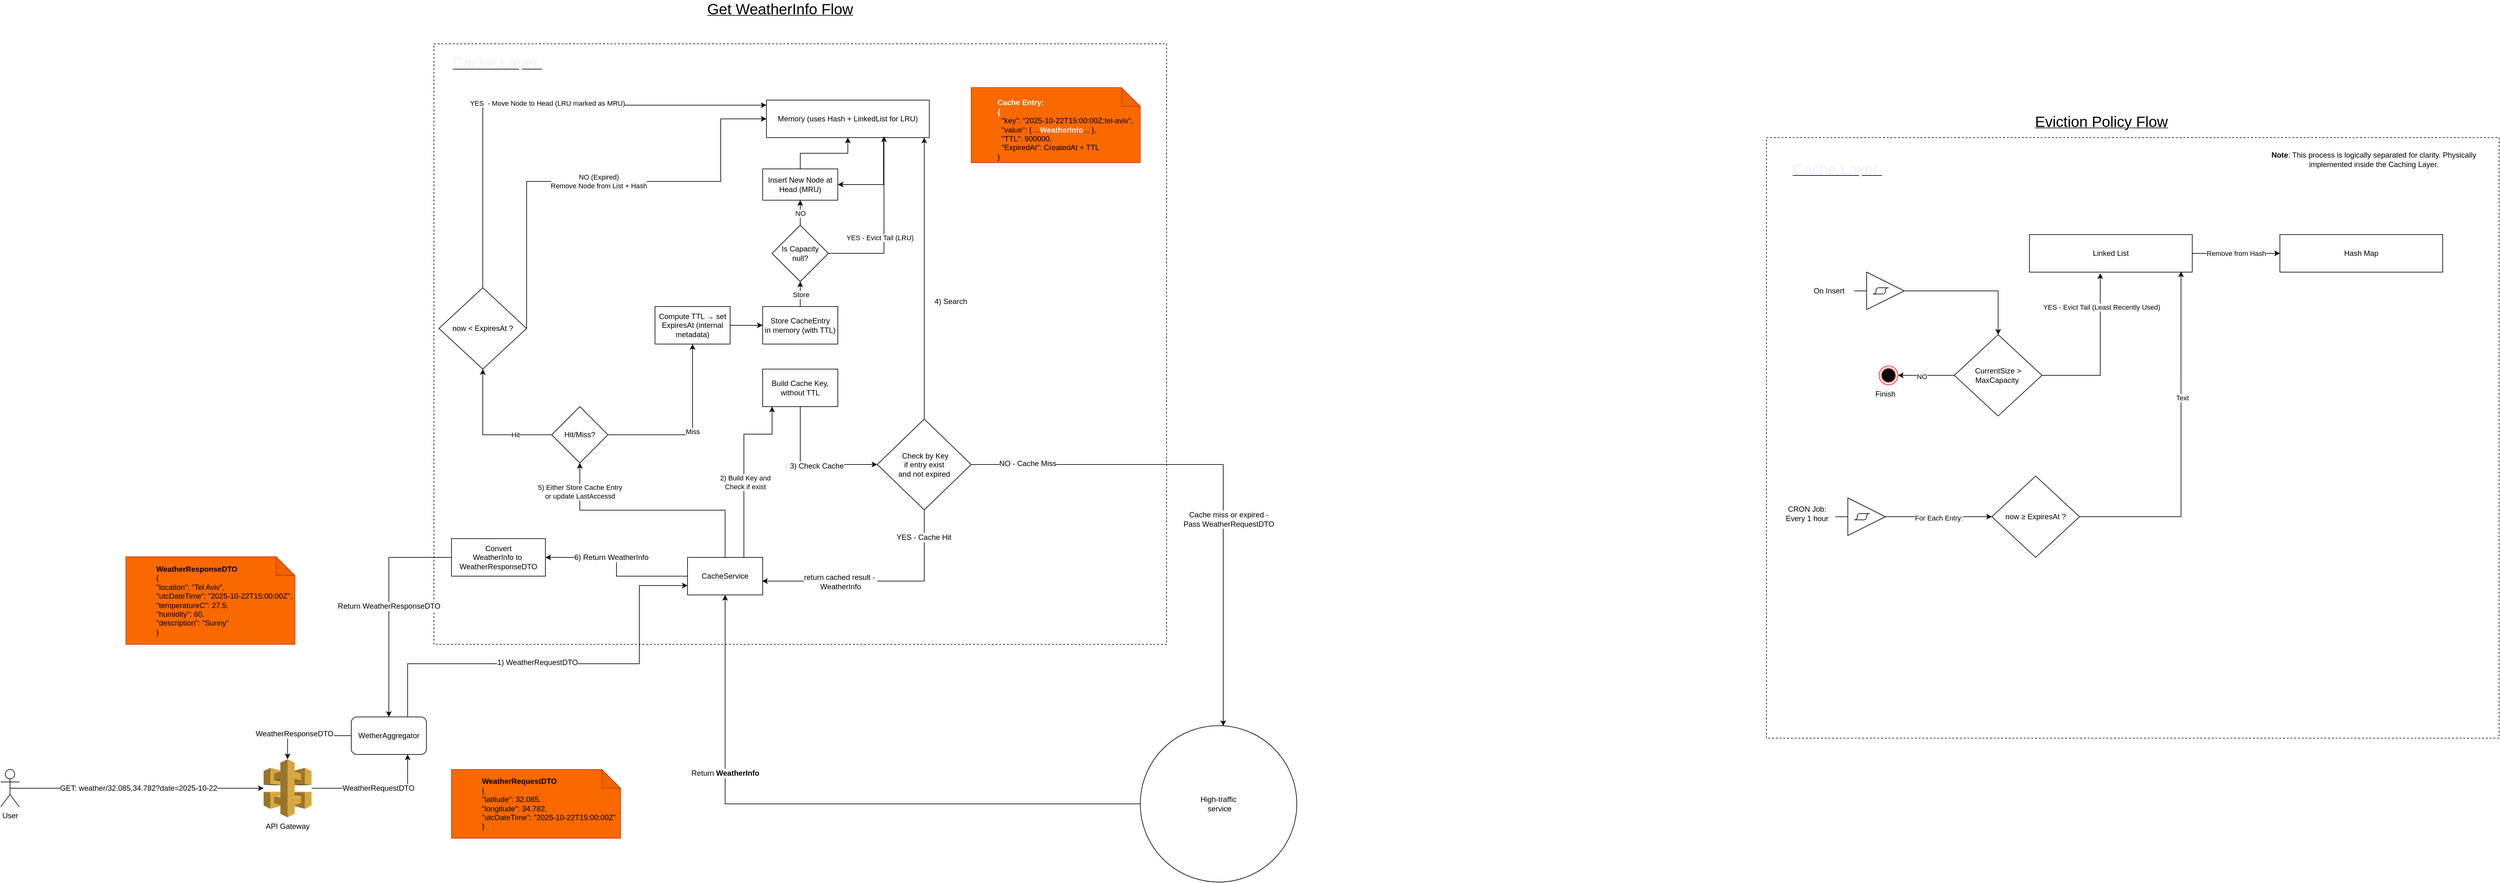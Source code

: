 <mxfile version="28.2.7">
  <diagram name="Page-1" id="XEiT1kLDCRGGdZglAhm5">
    <mxGraphModel dx="2208" dy="2915" grid="1" gridSize="10" guides="1" tooltips="1" connect="1" arrows="1" fold="1" page="1" pageScale="1" pageWidth="850" pageHeight="1100" math="0" shadow="0">
      <root>
        <mxCell id="0" />
        <mxCell id="1" parent="0" />
        <mxCell id="B2Q1mEj035JKYRua9Jhf-1" value="" style="rounded=0;whiteSpace=wrap;html=1;dashed=1;" vertex="1" parent="1">
          <mxGeometry x="2080" y="-1630" width="1170" height="960" as="geometry" />
        </mxCell>
        <mxCell id="C_mojfmz8NE7oDex5nDW-132" value="" style="rounded=0;whiteSpace=wrap;html=1;dashed=1;" parent="1" vertex="1">
          <mxGeometry x="-48" y="-1780" width="1170" height="960" as="geometry" />
        </mxCell>
        <mxCell id="C_mojfmz8NE7oDex5nDW-30" style="edgeStyle=orthogonalEdgeStyle;rounded=0;orthogonalLoop=1;jettySize=auto;html=1;exitX=0.5;exitY=0.5;exitDx=0;exitDy=0;exitPerimeter=0;fontSize=12;" parent="1" source="C_mojfmz8NE7oDex5nDW-32" target="C_mojfmz8NE7oDex5nDW-39" edge="1">
          <mxGeometry relative="1" as="geometry" />
        </mxCell>
        <mxCell id="C_mojfmz8NE7oDex5nDW-31" value="&lt;font&gt;GET: weather/32.085,34.782?date=2025-10-22&lt;/font&gt;" style="edgeLabel;html=1;align=center;verticalAlign=middle;resizable=0;points=[];fontSize=12;" parent="C_mojfmz8NE7oDex5nDW-30" vertex="1" connectable="0">
          <mxGeometry x="-0.35" relative="1" as="geometry">
            <mxPoint x="73" as="offset" />
          </mxGeometry>
        </mxCell>
        <mxCell id="C_mojfmz8NE7oDex5nDW-32" value="User" style="shape=umlActor;verticalLabelPosition=bottom;verticalAlign=top;html=1;outlineConnect=0;fontSize=12;" parent="1" vertex="1">
          <mxGeometry x="-740" y="-620" width="30" height="60" as="geometry" />
        </mxCell>
        <mxCell id="C_mojfmz8NE7oDex5nDW-100" style="edgeStyle=orthogonalEdgeStyle;rounded=0;orthogonalLoop=1;jettySize=auto;html=1;exitX=0;exitY=0.5;exitDx=0;exitDy=0;entryX=0.5;entryY=1;entryDx=0;entryDy=0;fontSize=12;" parent="1" source="C_mojfmz8NE7oDex5nDW-33" target="C_mojfmz8NE7oDex5nDW-58" edge="1">
          <mxGeometry relative="1" as="geometry" />
        </mxCell>
        <mxCell id="C_mojfmz8NE7oDex5nDW-101" value="Return&amp;nbsp;&lt;b&gt;WeatherInfo&lt;/b&gt;" style="edgeLabel;html=1;align=center;verticalAlign=middle;resizable=0;points=[];fontSize=12;" parent="C_mojfmz8NE7oDex5nDW-100" vertex="1" connectable="0">
          <mxGeometry x="0.378" y="1" relative="1" as="geometry">
            <mxPoint x="1" y="-25" as="offset" />
          </mxGeometry>
        </mxCell>
        <mxCell id="C_mojfmz8NE7oDex5nDW-33" value="&lt;font&gt;High-traffic&lt;br&gt;&amp;nbsp;service&lt;/font&gt;" style="ellipse;whiteSpace=wrap;html=1;fontSize=12;" parent="1" vertex="1">
          <mxGeometry x="1080" y="-690" width="250" height="250" as="geometry" />
        </mxCell>
        <mxCell id="C_mojfmz8NE7oDex5nDW-36" value="Memory (uses Hash + LinkedList for LRU)" style="rounded=0;whiteSpace=wrap;html=1;fontSize=12;" parent="1" vertex="1">
          <mxGeometry x="483" y="-1690" width="260" height="60" as="geometry" />
        </mxCell>
        <mxCell id="C_mojfmz8NE7oDex5nDW-37" style="edgeStyle=orthogonalEdgeStyle;rounded=0;orthogonalLoop=1;jettySize=auto;html=1;entryX=0.75;entryY=1;entryDx=0;entryDy=0;fontSize=12;" parent="1" source="C_mojfmz8NE7oDex5nDW-39" target="C_mojfmz8NE7oDex5nDW-51" edge="1">
          <mxGeometry relative="1" as="geometry">
            <mxPoint x="80" y="-590" as="targetPoint" />
          </mxGeometry>
        </mxCell>
        <mxCell id="C_mojfmz8NE7oDex5nDW-38" value="&lt;span&gt;WeatherRequestDTO&lt;/span&gt;" style="edgeLabel;html=1;align=center;verticalAlign=middle;resizable=0;points=[];fontSize=12;" parent="C_mojfmz8NE7oDex5nDW-37" vertex="1" connectable="0">
          <mxGeometry x="-0.46" y="1" relative="1" as="geometry">
            <mxPoint x="50" y="1" as="offset" />
          </mxGeometry>
        </mxCell>
        <mxCell id="C_mojfmz8NE7oDex5nDW-39" value="&lt;span style=&quot;text-wrap-mode: wrap;&quot;&gt;API Gateway&lt;/span&gt;" style="outlineConnect=0;dashed=0;verticalLabelPosition=bottom;verticalAlign=top;align=center;html=1;shape=mxgraph.aws3.api_gateway;fillColor=#D9A741;gradientColor=none;fontSize=12;" parent="1" vertex="1">
          <mxGeometry x="-320" y="-636.5" width="76.5" height="93" as="geometry" />
        </mxCell>
        <mxCell id="C_mojfmz8NE7oDex5nDW-40" value="&lt;blockquote style=&quot;margin: 0 0 0 40px; border: none; padding: 0px;&quot;&gt;&lt;div&gt;&amp;nbsp;&amp;nbsp;&lt;/div&gt;&lt;b style=&quot;text-align: center; text-wrap-mode: nowrap;&quot;&gt;&lt;font style=&quot;color: light-dark(rgb(255, 255, 255), rgb(255, 255, 255));&quot;&gt;Cache Entry:&lt;br&gt;{&lt;br&gt;&lt;/font&gt;&lt;/b&gt;&lt;div&gt;&amp;nbsp; &quot;key&quot;: &quot;2025-10-22T15:00:00Z:tel-aviv&quot;,&lt;/div&gt;&lt;div&gt;&amp;nbsp; &quot;value&quot;: { ...&lt;span style=&quot;text-align: center; text-wrap-mode: nowrap;&quot;&gt;&lt;font style=&quot;color: light-dark(rgb(238, 240, 255), rgb(255, 255, 255));&quot;&gt;&lt;b&gt;WeatherInfo&lt;/b&gt;&lt;/font&gt;&lt;/span&gt;... },&lt;/div&gt;&lt;div&gt;&amp;nbsp; &quot;TTL&quot;: 900000,&lt;br&gt;&amp;nbsp; &quot;ExpiredAt&quot;:&amp;nbsp;CreatedAt + TTL&lt;br&gt;}&amp;nbsp;&lt;/div&gt;&lt;/blockquote&gt;" style="shape=note;whiteSpace=wrap;html=1;backgroundOutline=1;darkOpacity=0.05;fillColor=#fa6800;strokeColor=#C73500;fontColor=#000000;align=left;fontSize=12;" parent="1" vertex="1">
          <mxGeometry x="810" y="-1710" width="270" height="120" as="geometry" />
        </mxCell>
        <mxCell id="C_mojfmz8NE7oDex5nDW-44" value="&lt;span&gt;&amp;nbsp;Check by Key &lt;br&gt;if entry exist &lt;br&gt;and not expired&lt;/span&gt;" style="rhombus;whiteSpace=wrap;html=1;fontSize=12;" parent="1" vertex="1">
          <mxGeometry x="660" y="-1180" width="150" height="145" as="geometry" />
        </mxCell>
        <mxCell id="C_mojfmz8NE7oDex5nDW-47" value="&lt;blockquote style=&quot;margin: 0 0 0 40px; border: none; padding: 0px;&quot;&gt;&lt;div&gt;&lt;font&gt;&amp;nbsp;&amp;nbsp;&lt;b style=&quot;background-color: transparent; text-wrap-mode: nowrap; text-align: center;&quot;&gt;WeatherRequestDTO&lt;/b&gt;&lt;/font&gt;&lt;/div&gt;&lt;div&gt;&lt;font&gt;&amp;nbsp;&amp;nbsp;&lt;span style=&quot;background-color: transparent;&quot;&gt;{&lt;/span&gt;&lt;br&gt;&lt;/font&gt;&lt;/div&gt;&lt;div&gt;&lt;font&gt;&amp;nbsp; &quot;latitude&quot;: 32.085,&lt;/font&gt;&lt;/div&gt;&lt;div&gt;&lt;font&gt;&amp;nbsp; &quot;longitude&quot;: 34.782,&lt;/font&gt;&lt;/div&gt;&lt;div&gt;&lt;font&gt;&amp;nbsp; &quot;utcDateTime&quot;: &quot;2025-10-22T15:00:00Z&quot;&lt;/font&gt;&lt;/div&gt;&lt;div&gt;&lt;font&gt;&amp;nbsp; }&lt;/font&gt;&lt;/div&gt;&lt;/blockquote&gt;" style="shape=note;whiteSpace=wrap;html=1;backgroundOutline=1;darkOpacity=0.05;fillColor=#fa6800;strokeColor=#C73500;fontColor=#000000;align=left;fontSize=12;" parent="1" vertex="1">
          <mxGeometry x="-20" y="-620" width="270" height="110" as="geometry" />
        </mxCell>
        <mxCell id="C_mojfmz8NE7oDex5nDW-49" style="edgeStyle=orthogonalEdgeStyle;rounded=0;orthogonalLoop=1;jettySize=auto;html=1;exitX=0.75;exitY=0;exitDx=0;exitDy=0;entryX=0;entryY=0.75;entryDx=0;entryDy=0;fontSize=12;" parent="1" source="C_mojfmz8NE7oDex5nDW-51" target="C_mojfmz8NE7oDex5nDW-58" edge="1">
          <mxGeometry relative="1" as="geometry">
            <Array as="points">
              <mxPoint x="-90" y="-789" />
              <mxPoint x="280" y="-789" />
              <mxPoint x="280" y="-914" />
            </Array>
          </mxGeometry>
        </mxCell>
        <mxCell id="C_mojfmz8NE7oDex5nDW-50" value="&lt;span&gt;1) WeatherRequestDTO&lt;/span&gt;" style="edgeLabel;html=1;align=center;verticalAlign=middle;resizable=0;points=[];fontSize=12;" parent="C_mojfmz8NE7oDex5nDW-49" vertex="1" connectable="0">
          <mxGeometry x="-0.113" y="2" relative="1" as="geometry">
            <mxPoint as="offset" />
          </mxGeometry>
        </mxCell>
        <mxCell id="C_mojfmz8NE7oDex5nDW-51" value="WetherAggregator" style="rounded=1;whiteSpace=wrap;html=1;fontSize=12;" parent="1" vertex="1">
          <mxGeometry x="-180" y="-704" width="120" height="60" as="geometry" />
        </mxCell>
        <mxCell id="C_mojfmz8NE7oDex5nDW-52" style="edgeStyle=orthogonalEdgeStyle;rounded=0;orthogonalLoop=1;jettySize=auto;html=1;entryX=0.5;entryY=0;entryDx=0;entryDy=0;entryPerimeter=0;fontSize=12;" parent="1" source="C_mojfmz8NE7oDex5nDW-51" target="C_mojfmz8NE7oDex5nDW-39" edge="1">
          <mxGeometry relative="1" as="geometry" />
        </mxCell>
        <mxCell id="C_mojfmz8NE7oDex5nDW-53" value="&lt;span&gt;WeatherResponseDTO&lt;/span&gt;" style="edgeLabel;html=1;align=center;verticalAlign=middle;resizable=0;points=[];fontSize=12;" parent="C_mojfmz8NE7oDex5nDW-52" vertex="1" connectable="0">
          <mxGeometry x="0.318" y="-3" relative="1" as="geometry">
            <mxPoint as="offset" />
          </mxGeometry>
        </mxCell>
        <mxCell id="C_mojfmz8NE7oDex5nDW-56" style="edgeStyle=orthogonalEdgeStyle;rounded=0;orthogonalLoop=1;jettySize=auto;html=1;exitX=0;exitY=0.5;exitDx=0;exitDy=0;fontSize=12;" parent="1" source="C_mojfmz8NE7oDex5nDW-104" target="C_mojfmz8NE7oDex5nDW-51" edge="1">
          <mxGeometry relative="1" as="geometry" />
        </mxCell>
        <mxCell id="C_mojfmz8NE7oDex5nDW-57" value="Return&amp;nbsp;&lt;span&gt;WeatherResponseDTO&lt;/span&gt;" style="edgeLabel;html=1;align=center;verticalAlign=middle;resizable=0;points=[];fontSize=12;" parent="C_mojfmz8NE7oDex5nDW-56" vertex="1" connectable="0">
          <mxGeometry x="0.002" relative="1" as="geometry">
            <mxPoint as="offset" />
          </mxGeometry>
        </mxCell>
        <mxCell id="C_mojfmz8NE7oDex5nDW-105" style="edgeStyle=orthogonalEdgeStyle;rounded=0;orthogonalLoop=1;jettySize=auto;html=1;exitX=0;exitY=0.5;exitDx=0;exitDy=0;entryX=1;entryY=0.5;entryDx=0;entryDy=0;fontSize=12;" parent="1" source="C_mojfmz8NE7oDex5nDW-58" target="C_mojfmz8NE7oDex5nDW-104" edge="1">
          <mxGeometry relative="1" as="geometry" />
        </mxCell>
        <mxCell id="C_mojfmz8NE7oDex5nDW-106" value="&lt;span&gt;6) Return WeatherInfo&lt;/span&gt;" style="edgeLabel;html=1;align=center;verticalAlign=middle;resizable=0;points=[];fontSize=12;" parent="C_mojfmz8NE7oDex5nDW-105" vertex="1" connectable="0">
          <mxGeometry x="0.395" y="1" relative="1" as="geometry">
            <mxPoint x="27" y="-1" as="offset" />
          </mxGeometry>
        </mxCell>
        <mxCell id="C_mojfmz8NE7oDex5nDW-189" style="edgeStyle=orthogonalEdgeStyle;rounded=0;orthogonalLoop=1;jettySize=auto;html=1;exitX=0.5;exitY=0;exitDx=0;exitDy=0;entryX=0.5;entryY=1;entryDx=0;entryDy=0;" parent="1" source="C_mojfmz8NE7oDex5nDW-58" target="C_mojfmz8NE7oDex5nDW-109" edge="1">
          <mxGeometry relative="1" as="geometry" />
        </mxCell>
        <mxCell id="C_mojfmz8NE7oDex5nDW-190" value="5) Either Store Cache Entry&lt;br&gt;or update LastAccessd" style="edgeLabel;html=1;align=center;verticalAlign=middle;resizable=0;points=[];" parent="C_mojfmz8NE7oDex5nDW-189" vertex="1" connectable="0">
          <mxGeometry x="0.766" relative="1" as="geometry">
            <mxPoint y="1" as="offset" />
          </mxGeometry>
        </mxCell>
        <mxCell id="C_mojfmz8NE7oDex5nDW-58" value="CacheService" style="rounded=0;whiteSpace=wrap;html=1;fontSize=12;" parent="1" vertex="1">
          <mxGeometry x="357" y="-959" width="120" height="60" as="geometry" />
        </mxCell>
        <mxCell id="C_mojfmz8NE7oDex5nDW-208" style="edgeStyle=orthogonalEdgeStyle;rounded=0;orthogonalLoop=1;jettySize=auto;html=1;exitX=0.5;exitY=1;exitDx=0;exitDy=0;entryX=0;entryY=0.5;entryDx=0;entryDy=0;" parent="1" source="C_mojfmz8NE7oDex5nDW-61" target="C_mojfmz8NE7oDex5nDW-44" edge="1">
          <mxGeometry relative="1" as="geometry" />
        </mxCell>
        <mxCell id="C_mojfmz8NE7oDex5nDW-209" value="&lt;span style=&quot;font-size: 12px;&quot;&gt;3)&amp;nbsp;Check Cache&lt;/span&gt;" style="edgeLabel;html=1;align=center;verticalAlign=middle;resizable=0;points=[];" parent="C_mojfmz8NE7oDex5nDW-208" vertex="1" connectable="0">
          <mxGeometry x="0.094" y="-2" relative="1" as="geometry">
            <mxPoint as="offset" />
          </mxGeometry>
        </mxCell>
        <mxCell id="C_mojfmz8NE7oDex5nDW-61" value="Build Cache Key, without TTL" style="rounded=0;whiteSpace=wrap;html=1;fontSize=12;" parent="1" vertex="1">
          <mxGeometry x="477" y="-1260" width="120" height="60" as="geometry" />
        </mxCell>
        <mxCell id="C_mojfmz8NE7oDex5nDW-67" value="&lt;blockquote style=&quot;margin: 0 0 0 40px; border: none; padding: 0px;&quot;&gt;&lt;div&gt;&lt;font&gt;&amp;nbsp;&amp;nbsp;&lt;/font&gt;&lt;b style=&quot;background-color: transparent; text-wrap-mode: nowrap; text-align: center; color: light-dark(rgb(0, 0, 0), rgb(237, 237, 237));&quot;&gt;WeatherResponseDTO&lt;/b&gt;&lt;/div&gt;&lt;div&gt;&lt;font&gt;&amp;nbsp;&amp;nbsp;&lt;span style=&quot;background-color: transparent;&quot;&gt;{&lt;/span&gt;&lt;br&gt;&lt;/font&gt;&lt;/div&gt;&lt;div&gt;&lt;font&gt;&amp;nbsp;&lt;/font&gt;&lt;span style=&quot;background-color: transparent;&quot;&gt;&amp;nbsp;&quot;location&quot;: &quot;Tel Aviv&quot;,&lt;/span&gt;&lt;/div&gt;&lt;div&gt;&amp;nbsp; &quot;utcDateTime&quot;: &quot;2025-10-22T15:00:00Z&quot;,&lt;/div&gt;&lt;div&gt;&amp;nbsp; &quot;temperatureC&quot;: 27.5,&lt;/div&gt;&lt;div&gt;&amp;nbsp; &quot;humidity&quot;: 60,&lt;/div&gt;&lt;div&gt;&amp;nbsp; &quot;description&quot;: &quot;Sunny&quot;&lt;/div&gt;&lt;div&gt;&lt;font&gt;&amp;nbsp; }&lt;/font&gt;&lt;/div&gt;&lt;/blockquote&gt;" style="shape=note;whiteSpace=wrap;html=1;backgroundOutline=1;darkOpacity=0.05;fillColor=#fa6800;strokeColor=#C73500;fontColor=#000000;align=left;fontSize=12;" parent="1" vertex="1">
          <mxGeometry x="-540" y="-960" width="270" height="140" as="geometry" />
        </mxCell>
        <mxCell id="C_mojfmz8NE7oDex5nDW-75" style="edgeStyle=orthogonalEdgeStyle;rounded=0;orthogonalLoop=1;jettySize=auto;html=1;fontSize=12;exitX=0.5;exitY=0;exitDx=0;exitDy=0;" parent="1" source="C_mojfmz8NE7oDex5nDW-44" edge="1">
          <mxGeometry relative="1" as="geometry">
            <mxPoint x="706" y="-1190" as="sourcePoint" />
            <mxPoint x="735" y="-1630" as="targetPoint" />
            <Array as="points" />
          </mxGeometry>
        </mxCell>
        <mxCell id="C_mojfmz8NE7oDex5nDW-95" value="4) Search" style="edgeLabel;html=1;align=center;verticalAlign=middle;resizable=0;points=[];fontSize=12;" parent="C_mojfmz8NE7oDex5nDW-75" vertex="1" connectable="0">
          <mxGeometry x="0.064" relative="1" as="geometry">
            <mxPoint x="41" y="51" as="offset" />
          </mxGeometry>
        </mxCell>
        <mxCell id="C_mojfmz8NE7oDex5nDW-80" style="edgeStyle=orthogonalEdgeStyle;rounded=0;orthogonalLoop=1;jettySize=auto;html=1;exitX=0.5;exitY=1;exitDx=0;exitDy=0;entryX=0.993;entryY=0.631;entryDx=0;entryDy=0;entryPerimeter=0;fontSize=12;" parent="1" source="C_mojfmz8NE7oDex5nDW-44" target="C_mojfmz8NE7oDex5nDW-58" edge="1">
          <mxGeometry relative="1" as="geometry">
            <mxPoint x="675" y="-1006.5" as="sourcePoint" />
          </mxGeometry>
        </mxCell>
        <mxCell id="C_mojfmz8NE7oDex5nDW-81" value="return cached result -&amp;nbsp;&lt;br&gt;&lt;span&gt;WeatherInfo&lt;/span&gt;" style="edgeLabel;html=1;align=center;verticalAlign=middle;resizable=0;points=[];fontSize=12;" parent="C_mojfmz8NE7oDex5nDW-80" vertex="1" connectable="0">
          <mxGeometry x="0.573" y="1" relative="1" as="geometry">
            <mxPoint x="45" as="offset" />
          </mxGeometry>
        </mxCell>
        <mxCell id="C_mojfmz8NE7oDex5nDW-84" value="YES - Cache Hit" style="edgeLabel;html=1;align=center;verticalAlign=middle;resizable=0;points=[];fontSize=12;" parent="C_mojfmz8NE7oDex5nDW-80" vertex="1" connectable="0">
          <mxGeometry x="-0.763" y="-1" relative="1" as="geometry">
            <mxPoint as="offset" />
          </mxGeometry>
        </mxCell>
        <mxCell id="C_mojfmz8NE7oDex5nDW-96" style="edgeStyle=orthogonalEdgeStyle;rounded=0;orthogonalLoop=1;jettySize=auto;html=1;exitX=1;exitY=0.5;exitDx=0;exitDy=0;entryX=0.53;entryY=0.002;entryDx=0;entryDy=0;entryPerimeter=0;fontSize=12;" parent="1" source="C_mojfmz8NE7oDex5nDW-44" target="C_mojfmz8NE7oDex5nDW-33" edge="1">
          <mxGeometry relative="1" as="geometry" />
        </mxCell>
        <mxCell id="C_mojfmz8NE7oDex5nDW-98" value="NO - Cache Miss" style="edgeLabel;html=1;align=center;verticalAlign=middle;resizable=0;points=[];fontSize=12;" parent="C_mojfmz8NE7oDex5nDW-96" vertex="1" connectable="0">
          <mxGeometry x="-0.522" y="2" relative="1" as="geometry">
            <mxPoint x="-106" as="offset" />
          </mxGeometry>
        </mxCell>
        <mxCell id="C_mojfmz8NE7oDex5nDW-99" value="Cache miss or expired -&lt;br&gt;Pass&amp;nbsp;&lt;span&gt;WeatherRequestDTO&lt;/span&gt;" style="edgeLabel;html=1;align=center;verticalAlign=middle;resizable=0;points=[];fontSize=12;" parent="C_mojfmz8NE7oDex5nDW-96" vertex="1" connectable="0">
          <mxGeometry x="-0.232" y="-2" relative="1" as="geometry">
            <mxPoint x="96" y="85" as="offset" />
          </mxGeometry>
        </mxCell>
        <mxCell id="C_mojfmz8NE7oDex5nDW-104" value="Convert&lt;br&gt;WeatherInfo to&amp;nbsp;&lt;br&gt;&lt;span style=&quot;text-wrap-mode: nowrap;&quot;&gt;WeatherResponseDTO&lt;/span&gt;" style="rounded=0;whiteSpace=wrap;html=1;fontSize=12;" parent="1" vertex="1">
          <mxGeometry x="-20" y="-989" width="150" height="60" as="geometry" />
        </mxCell>
        <mxCell id="C_mojfmz8NE7oDex5nDW-113" value="Hit" style="edgeStyle=orthogonalEdgeStyle;rounded=0;orthogonalLoop=1;jettySize=auto;html=1;exitX=0;exitY=0.5;exitDx=0;exitDy=0;entryX=0.5;entryY=1;entryDx=0;entryDy=0;" parent="1" source="C_mojfmz8NE7oDex5nDW-109" target="C_mojfmz8NE7oDex5nDW-194" edge="1">
          <mxGeometry x="-0.455" relative="1" as="geometry">
            <mxPoint x="280" y="-1560" as="targetPoint" />
            <Array as="points">
              <mxPoint x="30" y="-1155" />
            </Array>
            <mxPoint as="offset" />
          </mxGeometry>
        </mxCell>
        <mxCell id="C_mojfmz8NE7oDex5nDW-120" value="Miss" style="edgeStyle=orthogonalEdgeStyle;rounded=0;orthogonalLoop=1;jettySize=auto;html=1;exitX=1;exitY=0.5;exitDx=0;exitDy=0;" parent="1" source="C_mojfmz8NE7oDex5nDW-109" target="C_mojfmz8NE7oDex5nDW-191" edge="1">
          <mxGeometry relative="1" as="geometry" />
        </mxCell>
        <mxCell id="C_mojfmz8NE7oDex5nDW-109" value="Hit/Miss?" style="rhombus;whiteSpace=wrap;html=1;fontSize=12;" parent="1" vertex="1">
          <mxGeometry x="140" y="-1200" width="90" height="90" as="geometry" />
        </mxCell>
        <mxCell id="C_mojfmz8NE7oDex5nDW-116" value="&lt;span&gt;&lt;span style=&quot;text-wrap-mode: nowrap;&quot;&gt;Store&lt;/span&gt;&lt;span style=&quot;text-wrap-mode: nowrap;&quot;&gt;&amp;nbsp;&lt;/span&gt;&lt;/span&gt;&lt;span style=&quot;text-wrap-mode: nowrap;&quot;&gt;CacheEntry&lt;br&gt;&lt;/span&gt;&lt;span style=&quot;text-wrap-mode: nowrap;&quot;&gt;in memory (with TTL)&lt;/span&gt;" style="rounded=0;whiteSpace=wrap;html=1;fontSize=12;" parent="1" vertex="1">
          <mxGeometry x="477" y="-1360" width="120" height="60" as="geometry" />
        </mxCell>
        <mxCell id="C_mojfmz8NE7oDex5nDW-117" style="edgeStyle=orthogonalEdgeStyle;rounded=0;orthogonalLoop=1;jettySize=auto;html=1;exitX=0.5;exitY=0;exitDx=0;exitDy=0;" parent="1" source="C_mojfmz8NE7oDex5nDW-116" target="C_mojfmz8NE7oDex5nDW-203" edge="1">
          <mxGeometry relative="1" as="geometry" />
        </mxCell>
        <mxCell id="C_mojfmz8NE7oDex5nDW-124" value="Store" style="edgeLabel;html=1;align=center;verticalAlign=middle;resizable=0;points=[];" parent="C_mojfmz8NE7oDex5nDW-117" vertex="1" connectable="0">
          <mxGeometry x="-0.053" y="-1" relative="1" as="geometry">
            <mxPoint as="offset" />
          </mxGeometry>
        </mxCell>
        <mxCell id="C_mojfmz8NE7oDex5nDW-118" style="edgeStyle=orthogonalEdgeStyle;rounded=0;orthogonalLoop=1;jettySize=auto;html=1;exitX=0.75;exitY=0;exitDx=0;exitDy=0;" parent="1" source="C_mojfmz8NE7oDex5nDW-58" target="C_mojfmz8NE7oDex5nDW-61" edge="1">
          <mxGeometry relative="1" as="geometry">
            <mxPoint x="480" y="-1060" as="sourcePoint" />
            <mxPoint x="492" y="-1250" as="targetPoint" />
            <Array as="points">
              <mxPoint x="447" y="-1156" />
              <mxPoint x="492" y="-1156" />
            </Array>
          </mxGeometry>
        </mxCell>
        <mxCell id="C_mojfmz8NE7oDex5nDW-125" value="2) Build Key and&lt;br&gt;Check if exist" style="edgeLabel;html=1;align=center;verticalAlign=middle;resizable=0;points=[];" parent="C_mojfmz8NE7oDex5nDW-118" vertex="1" connectable="0">
          <mxGeometry x="-0.325" y="-2" relative="1" as="geometry">
            <mxPoint y="-24" as="offset" />
          </mxGeometry>
        </mxCell>
        <mxCell id="C_mojfmz8NE7oDex5nDW-126" value="&lt;u&gt;&lt;font style=&quot;font-size: 24px;&quot;&gt;Get&amp;nbsp;&lt;span style=&quot;text-wrap-mode: nowrap;&quot;&gt;WeatherInfo &lt;/span&gt;&lt;span style=&quot;text-wrap-mode: nowrap;&quot;&gt;Flow&lt;/span&gt;&lt;/font&gt;&lt;/u&gt;" style="text;html=1;whiteSpace=wrap;strokeColor=none;fillColor=none;align=center;verticalAlign=middle;rounded=0;" parent="1" vertex="1">
          <mxGeometry x="310" y="-1850" width="390" height="30" as="geometry" />
        </mxCell>
        <mxCell id="C_mojfmz8NE7oDex5nDW-131" value="&lt;u style=&quot;forced-color-adjust: none; font-family: Helvetica; font-size: 12px; font-style: normal; font-variant-ligatures: normal; font-variant-caps: normal; font-weight: 400; letter-spacing: normal; orphans: 2; text-align: center; text-indent: 0px; text-transform: none; widows: 2; word-spacing: 0px; -webkit-text-stroke-width: 0px; white-space: normal; box-shadow: none !important;&quot;&gt;&lt;font style=&quot;forced-color-adjust: none; font-size: 24px; box-shadow: none !important; color: light-dark(rgb(238, 240, 255), rgb(255, 255, 255));&quot;&gt;Cache Layer&amp;nbsp;&lt;/font&gt;&lt;/u&gt;" style="text;whiteSpace=wrap;html=1;" parent="1" vertex="1">
          <mxGeometry x="-20" y="-1770" width="150" height="40" as="geometry" />
        </mxCell>
        <mxCell id="C_mojfmz8NE7oDex5nDW-228" style="edgeStyle=orthogonalEdgeStyle;rounded=0;orthogonalLoop=1;jettySize=auto;html=1;exitX=1;exitY=0.5;exitDx=0;exitDy=0;entryX=0;entryY=0.5;entryDx=0;entryDy=0;" parent="1" source="C_mojfmz8NE7oDex5nDW-139" target="C_mojfmz8NE7oDex5nDW-227" edge="1">
          <mxGeometry relative="1" as="geometry" />
        </mxCell>
        <mxCell id="C_mojfmz8NE7oDex5nDW-229" value="Remove from Hash" style="edgeLabel;html=1;align=center;verticalAlign=middle;resizable=0;points=[];" parent="C_mojfmz8NE7oDex5nDW-228" vertex="1" connectable="0">
          <mxGeometry x="-0.183" y="-3" relative="1" as="geometry">
            <mxPoint x="13" y="-3" as="offset" />
          </mxGeometry>
        </mxCell>
        <mxCell id="C_mojfmz8NE7oDex5nDW-139" value="Linked List" style="rounded=0;whiteSpace=wrap;html=1;fontSize=12;" parent="1" vertex="1">
          <mxGeometry x="2500" y="-1475" width="260" height="60" as="geometry" />
        </mxCell>
        <mxCell id="C_mojfmz8NE7oDex5nDW-183" value="&lt;u&gt;&lt;font style=&quot;font-size: 24px;&quot;&gt;Eviction Policy&lt;span style=&quot;text-wrap-mode: nowrap;&quot;&gt;&amp;nbsp;&lt;/span&gt;&lt;span style=&quot;text-wrap-mode: nowrap;&quot;&gt;Flow&lt;/span&gt;&lt;/font&gt;&lt;/u&gt;" style="text;html=1;whiteSpace=wrap;strokeColor=none;fillColor=none;align=center;verticalAlign=middle;rounded=0;" parent="1" vertex="1">
          <mxGeometry x="2420" y="-1670" width="390" height="30" as="geometry" />
        </mxCell>
        <mxCell id="C_mojfmz8NE7oDex5nDW-184" value="&lt;u style=&quot;forced-color-adjust: none; font-family: Helvetica; font-size: 12px; font-style: normal; font-variant-ligatures: normal; font-variant-caps: normal; font-weight: 400; letter-spacing: normal; orphans: 2; text-align: center; text-indent: 0px; text-transform: none; widows: 2; word-spacing: 0px; -webkit-text-stroke-width: 0px; white-space: normal; box-shadow: none !important;&quot;&gt;&lt;font style=&quot;forced-color-adjust: none; font-size: 24px; box-shadow: none !important; color: light-dark(rgb(238, 240, 255), rgb(255, 255, 255));&quot;&gt;Cache Layer&amp;nbsp;&lt;/font&gt;&lt;/u&gt;" style="text;whiteSpace=wrap;html=1;" parent="1" vertex="1">
          <mxGeometry x="2120" y="-1600" width="150" height="40" as="geometry" />
        </mxCell>
        <mxCell id="C_mojfmz8NE7oDex5nDW-188" value="&lt;b&gt;Note&lt;/b&gt;: This process is logically separated for clarity. Physically implemented inside the Caching Layer." style="text;html=1;whiteSpace=wrap;strokeColor=none;fillColor=none;align=center;verticalAlign=middle;rounded=0;" parent="1" vertex="1">
          <mxGeometry x="2870" y="-1610" width="360" height="30" as="geometry" />
        </mxCell>
        <mxCell id="C_mojfmz8NE7oDex5nDW-192" style="edgeStyle=orthogonalEdgeStyle;rounded=0;orthogonalLoop=1;jettySize=auto;html=1;entryX=0;entryY=0.5;entryDx=0;entryDy=0;" parent="1" source="C_mojfmz8NE7oDex5nDW-191" target="C_mojfmz8NE7oDex5nDW-116" edge="1">
          <mxGeometry relative="1" as="geometry" />
        </mxCell>
        <mxCell id="C_mojfmz8NE7oDex5nDW-191" value="Compute TTL → set ExpiresAt (internal metadata)" style="rounded=0;whiteSpace=wrap;html=1;" parent="1" vertex="1">
          <mxGeometry x="305" y="-1360" width="120" height="60" as="geometry" />
        </mxCell>
        <mxCell id="C_mojfmz8NE7oDex5nDW-195" style="edgeStyle=orthogonalEdgeStyle;rounded=0;orthogonalLoop=1;jettySize=auto;html=1;exitX=1;exitY=0.5;exitDx=0;exitDy=0;entryX=0;entryY=0.5;entryDx=0;entryDy=0;" parent="1" source="C_mojfmz8NE7oDex5nDW-194" target="C_mojfmz8NE7oDex5nDW-36" edge="1">
          <mxGeometry relative="1" as="geometry">
            <Array as="points">
              <mxPoint x="100" y="-1560" />
              <mxPoint x="410" y="-1560" />
              <mxPoint x="410" y="-1660" />
            </Array>
          </mxGeometry>
        </mxCell>
        <mxCell id="C_mojfmz8NE7oDex5nDW-196" value="NO (Expired)&lt;br&gt;Remove Node from List + Hash" style="edgeLabel;html=1;align=center;verticalAlign=middle;resizable=0;points=[];" parent="C_mojfmz8NE7oDex5nDW-195" vertex="1" connectable="0">
          <mxGeometry x="-0.235" y="1" relative="1" as="geometry">
            <mxPoint x="75" y="1" as="offset" />
          </mxGeometry>
        </mxCell>
        <mxCell id="C_mojfmz8NE7oDex5nDW-194" value="now &amp;lt; ExpiresAt ?" style="rhombus;whiteSpace=wrap;html=1;" parent="1" vertex="1">
          <mxGeometry x="-40" y="-1390" width="140" height="130" as="geometry" />
        </mxCell>
        <mxCell id="C_mojfmz8NE7oDex5nDW-199" style="edgeStyle=orthogonalEdgeStyle;rounded=0;orthogonalLoop=1;jettySize=auto;html=1;exitX=0.5;exitY=0;exitDx=0;exitDy=0;entryX=0;entryY=0.136;entryDx=0;entryDy=0;entryPerimeter=0;" parent="1" source="C_mojfmz8NE7oDex5nDW-194" target="C_mojfmz8NE7oDex5nDW-36" edge="1">
          <mxGeometry relative="1" as="geometry" />
        </mxCell>
        <mxCell id="C_mojfmz8NE7oDex5nDW-200" value="YES&amp;nbsp; -&amp;nbsp;Move Node to Head (LRU marked as MRU)" style="edgeLabel;html=1;align=center;verticalAlign=middle;resizable=0;points=[];" parent="C_mojfmz8NE7oDex5nDW-199" vertex="1" connectable="0">
          <mxGeometry x="-0.074" relative="1" as="geometry">
            <mxPoint x="50" y="-3" as="offset" />
          </mxGeometry>
        </mxCell>
        <mxCell id="C_mojfmz8NE7oDex5nDW-202" value="" style="edgeStyle=orthogonalEdgeStyle;rounded=0;orthogonalLoop=1;jettySize=auto;html=1;" parent="1" source="C_mojfmz8NE7oDex5nDW-201" target="C_mojfmz8NE7oDex5nDW-36" edge="1">
          <mxGeometry relative="1" as="geometry" />
        </mxCell>
        <mxCell id="C_mojfmz8NE7oDex5nDW-201" value="Insert New Node at Head (MRU)" style="rounded=0;whiteSpace=wrap;html=1;" parent="1" vertex="1">
          <mxGeometry x="477" y="-1580" width="120" height="50" as="geometry" />
        </mxCell>
        <mxCell id="C_mojfmz8NE7oDex5nDW-211" style="edgeStyle=orthogonalEdgeStyle;rounded=0;orthogonalLoop=1;jettySize=auto;html=1;exitX=0.5;exitY=0;exitDx=0;exitDy=0;" parent="1" source="C_mojfmz8NE7oDex5nDW-203" target="C_mojfmz8NE7oDex5nDW-201" edge="1">
          <mxGeometry relative="1" as="geometry" />
        </mxCell>
        <mxCell id="C_mojfmz8NE7oDex5nDW-212" value="NO" style="edgeLabel;html=1;align=center;verticalAlign=middle;resizable=0;points=[];" parent="C_mojfmz8NE7oDex5nDW-211" vertex="1" connectable="0">
          <mxGeometry x="0.133" y="-1" relative="1" as="geometry">
            <mxPoint x="-1" y="3" as="offset" />
          </mxGeometry>
        </mxCell>
        <mxCell id="C_mojfmz8NE7oDex5nDW-213" style="edgeStyle=orthogonalEdgeStyle;rounded=0;orthogonalLoop=1;jettySize=auto;html=1;exitX=0.719;exitY=1;exitDx=0;exitDy=0;entryX=1;entryY=0.5;entryDx=0;entryDy=0;exitPerimeter=0;" parent="1" source="C_mojfmz8NE7oDex5nDW-36" target="C_mojfmz8NE7oDex5nDW-201" edge="1">
          <mxGeometry relative="1" as="geometry" />
        </mxCell>
        <mxCell id="C_mojfmz8NE7oDex5nDW-203" value="Is Capacity null?" style="rhombus;whiteSpace=wrap;html=1;" parent="1" vertex="1">
          <mxGeometry x="492" y="-1490" width="90" height="90" as="geometry" />
        </mxCell>
        <mxCell id="C_mojfmz8NE7oDex5nDW-206" style="edgeStyle=orthogonalEdgeStyle;rounded=0;orthogonalLoop=1;jettySize=auto;html=1;exitX=1;exitY=0.5;exitDx=0;exitDy=0;entryX=0.722;entryY=0.967;entryDx=0;entryDy=0;entryPerimeter=0;" parent="1" source="C_mojfmz8NE7oDex5nDW-203" target="C_mojfmz8NE7oDex5nDW-36" edge="1">
          <mxGeometry relative="1" as="geometry" />
        </mxCell>
        <mxCell id="C_mojfmz8NE7oDex5nDW-207" value="YES - Evict Tail (LRU)" style="edgeLabel;html=1;align=center;verticalAlign=middle;resizable=0;points=[];" parent="C_mojfmz8NE7oDex5nDW-206" vertex="1" connectable="0">
          <mxGeometry x="-0.727" y="2" relative="1" as="geometry">
            <mxPoint x="44" y="-23" as="offset" />
          </mxGeometry>
        </mxCell>
        <mxCell id="C_mojfmz8NE7oDex5nDW-218" style="edgeStyle=orthogonalEdgeStyle;rounded=0;orthogonalLoop=1;jettySize=auto;html=1;entryX=0.5;entryY=0;entryDx=0;entryDy=0;" parent="1" source="C_mojfmz8NE7oDex5nDW-215" target="C_mojfmz8NE7oDex5nDW-217" edge="1">
          <mxGeometry relative="1" as="geometry" />
        </mxCell>
        <mxCell id="C_mojfmz8NE7oDex5nDW-215" value="" style="verticalLabelPosition=bottom;shadow=0;dashed=0;align=center;html=1;verticalAlign=top;shape=mxgraph.electrical.logic_gates.schmitt_trigger;" parent="1" vertex="1">
          <mxGeometry x="2220" y="-1415" width="100" height="60" as="geometry" />
        </mxCell>
        <mxCell id="C_mojfmz8NE7oDex5nDW-216" value="On Insert" style="text;html=1;whiteSpace=wrap;strokeColor=none;fillColor=none;align=center;verticalAlign=middle;rounded=0;" parent="1" vertex="1">
          <mxGeometry x="2150" y="-1400" width="60" height="30" as="geometry" />
        </mxCell>
        <mxCell id="C_mojfmz8NE7oDex5nDW-220" style="edgeStyle=orthogonalEdgeStyle;rounded=0;orthogonalLoop=1;jettySize=auto;html=1;exitX=0;exitY=0.5;exitDx=0;exitDy=0;" parent="1" source="C_mojfmz8NE7oDex5nDW-217" target="C_mojfmz8NE7oDex5nDW-219" edge="1">
          <mxGeometry relative="1" as="geometry" />
        </mxCell>
        <mxCell id="C_mojfmz8NE7oDex5nDW-223" value="NO" style="edgeLabel;html=1;align=center;verticalAlign=middle;resizable=0;points=[];" parent="C_mojfmz8NE7oDex5nDW-220" vertex="1" connectable="0">
          <mxGeometry x="0.156" y="2" relative="1" as="geometry">
            <mxPoint as="offset" />
          </mxGeometry>
        </mxCell>
        <mxCell id="C_mojfmz8NE7oDex5nDW-217" value="CurrentSize &amp;gt; MaxCapacity&amp;nbsp;" style="rhombus;whiteSpace=wrap;html=1;" parent="1" vertex="1">
          <mxGeometry x="2380" y="-1315" width="140" height="130" as="geometry" />
        </mxCell>
        <mxCell id="C_mojfmz8NE7oDex5nDW-219" value="" style="ellipse;html=1;shape=endState;fillColor=#000000;strokeColor=#ff0000;" parent="1" vertex="1">
          <mxGeometry x="2260" y="-1265" width="30" height="30" as="geometry" />
        </mxCell>
        <mxCell id="C_mojfmz8NE7oDex5nDW-221" value="Finish" style="text;html=1;whiteSpace=wrap;strokeColor=none;fillColor=none;align=center;verticalAlign=middle;rounded=0;" parent="1" vertex="1">
          <mxGeometry x="2240" y="-1235" width="60" height="30" as="geometry" />
        </mxCell>
        <mxCell id="C_mojfmz8NE7oDex5nDW-224" style="edgeStyle=orthogonalEdgeStyle;rounded=0;orthogonalLoop=1;jettySize=auto;html=1;exitX=1;exitY=0.5;exitDx=0;exitDy=0;entryX=0.435;entryY=1.033;entryDx=0;entryDy=0;entryPerimeter=0;" parent="1" source="C_mojfmz8NE7oDex5nDW-217" target="C_mojfmz8NE7oDex5nDW-139" edge="1">
          <mxGeometry relative="1" as="geometry" />
        </mxCell>
        <mxCell id="C_mojfmz8NE7oDex5nDW-225" value="YES -&amp;nbsp;Evict Tail (Least Recently Used)" style="edgeLabel;html=1;align=center;verticalAlign=middle;resizable=0;points=[];" parent="C_mojfmz8NE7oDex5nDW-224" vertex="1" connectable="0">
          <mxGeometry x="0.58" y="-2" relative="1" as="geometry">
            <mxPoint as="offset" />
          </mxGeometry>
        </mxCell>
        <mxCell id="C_mojfmz8NE7oDex5nDW-227" value="Hash Map" style="rounded=0;whiteSpace=wrap;html=1;fontSize=12;" parent="1" vertex="1">
          <mxGeometry x="2900" y="-1475" width="260" height="60" as="geometry" />
        </mxCell>
        <mxCell id="C_mojfmz8NE7oDex5nDW-235" style="edgeStyle=orthogonalEdgeStyle;rounded=0;orthogonalLoop=1;jettySize=auto;html=1;exitX=1;exitY=0.5;exitDx=0;exitDy=0;exitPerimeter=0;entryX=0;entryY=0.5;entryDx=0;entryDy=0;" parent="1" source="C_mojfmz8NE7oDex5nDW-230" target="C_mojfmz8NE7oDex5nDW-234" edge="1">
          <mxGeometry relative="1" as="geometry" />
        </mxCell>
        <mxCell id="C_mojfmz8NE7oDex5nDW-237" value="For Each Entry:" style="edgeLabel;html=1;align=center;verticalAlign=middle;resizable=0;points=[];" parent="C_mojfmz8NE7oDex5nDW-235" vertex="1" connectable="0">
          <mxGeometry x="-0.143" y="-1" relative="1" as="geometry">
            <mxPoint y="1" as="offset" />
          </mxGeometry>
        </mxCell>
        <mxCell id="C_mojfmz8NE7oDex5nDW-230" value="" style="verticalLabelPosition=bottom;shadow=0;dashed=0;align=center;html=1;verticalAlign=top;shape=mxgraph.electrical.logic_gates.schmitt_trigger;" parent="1" vertex="1">
          <mxGeometry x="2190" y="-1054" width="100" height="60" as="geometry" />
        </mxCell>
        <mxCell id="C_mojfmz8NE7oDex5nDW-231" value="CRON Job: Every 1 hour" style="text;html=1;whiteSpace=wrap;strokeColor=none;fillColor=none;align=center;verticalAlign=middle;rounded=0;" parent="1" vertex="1">
          <mxGeometry x="2100" y="-1064" width="90" height="70" as="geometry" />
        </mxCell>
        <mxCell id="C_mojfmz8NE7oDex5nDW-234" value="now ≥ ExpiresAt ?" style="rhombus;whiteSpace=wrap;html=1;" parent="1" vertex="1">
          <mxGeometry x="2440" y="-1089" width="140" height="130" as="geometry" />
        </mxCell>
        <mxCell id="C_mojfmz8NE7oDex5nDW-238" style="edgeStyle=orthogonalEdgeStyle;rounded=0;orthogonalLoop=1;jettySize=auto;html=1;exitX=1;exitY=0.5;exitDx=0;exitDy=0;entryX=0.931;entryY=0.983;entryDx=0;entryDy=0;entryPerimeter=0;" parent="1" source="C_mojfmz8NE7oDex5nDW-234" target="C_mojfmz8NE7oDex5nDW-139" edge="1">
          <mxGeometry relative="1" as="geometry" />
        </mxCell>
        <mxCell id="C_mojfmz8NE7oDex5nDW-239" value="Text" style="edgeLabel;html=1;align=center;verticalAlign=middle;resizable=0;points=[];" parent="C_mojfmz8NE7oDex5nDW-238" vertex="1" connectable="0">
          <mxGeometry x="0.271" y="-2" relative="1" as="geometry">
            <mxPoint as="offset" />
          </mxGeometry>
        </mxCell>
      </root>
    </mxGraphModel>
  </diagram>
</mxfile>
